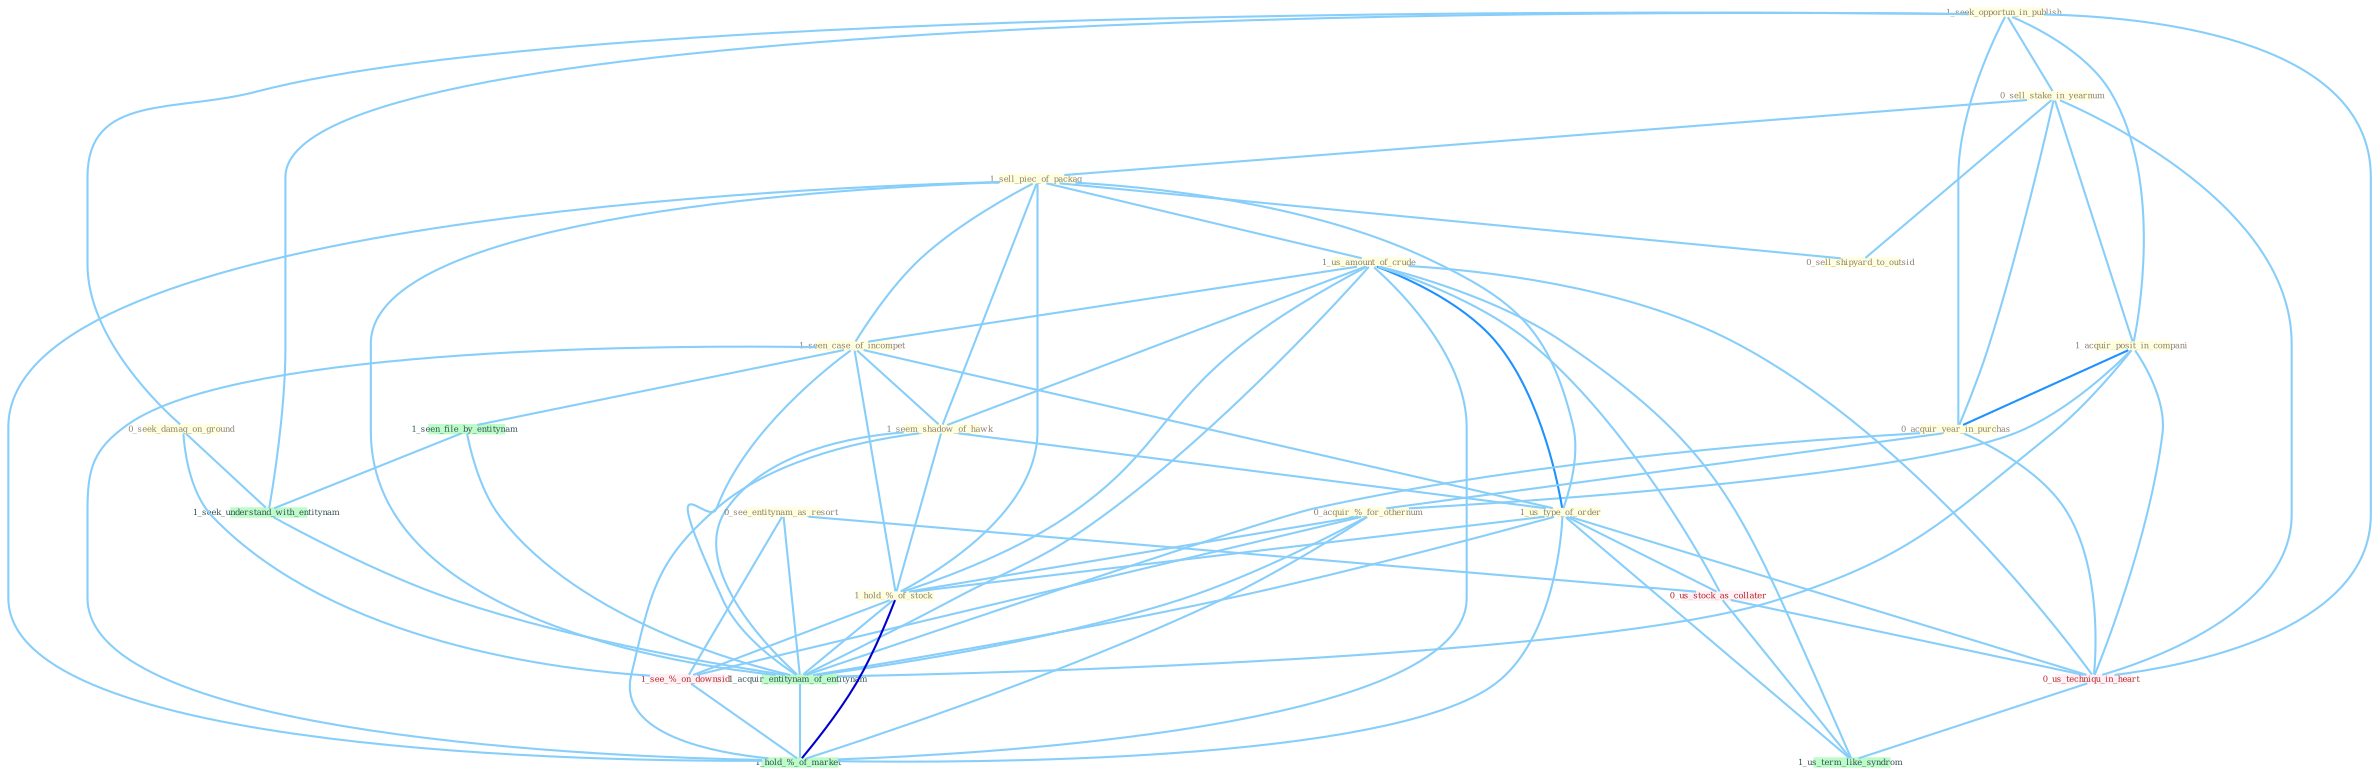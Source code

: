 Graph G{ 
    node
    [shape=polygon,style=filled,width=.5,height=.06,color="#BDFCC9",fixedsize=true,fontsize=4,
    fontcolor="#2f4f4f"];
    {node
    [color="#ffffe0", fontcolor="#8b7d6b"] "1_seek_opportun_in_publish " "0_sell_stake_in_yearnum " "1_sell_piec_of_packag " "1_acquir_posit_in_compani " "1_us_amount_of_crude " "0_acquir_year_in_purchas " "0_sell_shipyard_to_outsid " "0_acquir_%_for_othernum " "0_seek_damag_on_ground " "1_seen_case_of_incompet " "1_seem_shadow_of_hawk " "1_us_type_of_order " "1_hold_%_of_stock " "0_see_entitynam_as_resort "}
{node [color="#fff0f5", fontcolor="#b22222"] "0_us_stock_as_collater " "0_us_techniqu_in_heart " "1_see_%_on_downsid "}
edge [color="#B0E2FF"];

	"1_seek_opportun_in_publish " -- "0_sell_stake_in_yearnum " [w="1", color="#87cefa" ];
	"1_seek_opportun_in_publish " -- "1_acquir_posit_in_compani " [w="1", color="#87cefa" ];
	"1_seek_opportun_in_publish " -- "0_acquir_year_in_purchas " [w="1", color="#87cefa" ];
	"1_seek_opportun_in_publish " -- "0_seek_damag_on_ground " [w="1", color="#87cefa" ];
	"1_seek_opportun_in_publish " -- "1_seek_understand_with_entitynam " [w="1", color="#87cefa" ];
	"1_seek_opportun_in_publish " -- "0_us_techniqu_in_heart " [w="1", color="#87cefa" ];
	"0_sell_stake_in_yearnum " -- "1_sell_piec_of_packag " [w="1", color="#87cefa" ];
	"0_sell_stake_in_yearnum " -- "1_acquir_posit_in_compani " [w="1", color="#87cefa" ];
	"0_sell_stake_in_yearnum " -- "0_acquir_year_in_purchas " [w="1", color="#87cefa" ];
	"0_sell_stake_in_yearnum " -- "0_sell_shipyard_to_outsid " [w="1", color="#87cefa" ];
	"0_sell_stake_in_yearnum " -- "0_us_techniqu_in_heart " [w="1", color="#87cefa" ];
	"1_sell_piec_of_packag " -- "1_us_amount_of_crude " [w="1", color="#87cefa" ];
	"1_sell_piec_of_packag " -- "0_sell_shipyard_to_outsid " [w="1", color="#87cefa" ];
	"1_sell_piec_of_packag " -- "1_seen_case_of_incompet " [w="1", color="#87cefa" ];
	"1_sell_piec_of_packag " -- "1_seem_shadow_of_hawk " [w="1", color="#87cefa" ];
	"1_sell_piec_of_packag " -- "1_us_type_of_order " [w="1", color="#87cefa" ];
	"1_sell_piec_of_packag " -- "1_hold_%_of_stock " [w="1", color="#87cefa" ];
	"1_sell_piec_of_packag " -- "1_acquir_entitynam_of_entitynam " [w="1", color="#87cefa" ];
	"1_sell_piec_of_packag " -- "1_hold_%_of_market " [w="1", color="#87cefa" ];
	"1_acquir_posit_in_compani " -- "0_acquir_year_in_purchas " [w="2", color="#1e90ff" , len=0.8];
	"1_acquir_posit_in_compani " -- "0_acquir_%_for_othernum " [w="1", color="#87cefa" ];
	"1_acquir_posit_in_compani " -- "1_acquir_entitynam_of_entitynam " [w="1", color="#87cefa" ];
	"1_acquir_posit_in_compani " -- "0_us_techniqu_in_heart " [w="1", color="#87cefa" ];
	"1_us_amount_of_crude " -- "1_seen_case_of_incompet " [w="1", color="#87cefa" ];
	"1_us_amount_of_crude " -- "1_seem_shadow_of_hawk " [w="1", color="#87cefa" ];
	"1_us_amount_of_crude " -- "1_us_type_of_order " [w="2", color="#1e90ff" , len=0.8];
	"1_us_amount_of_crude " -- "1_hold_%_of_stock " [w="1", color="#87cefa" ];
	"1_us_amount_of_crude " -- "0_us_stock_as_collater " [w="1", color="#87cefa" ];
	"1_us_amount_of_crude " -- "1_acquir_entitynam_of_entitynam " [w="1", color="#87cefa" ];
	"1_us_amount_of_crude " -- "0_us_techniqu_in_heart " [w="1", color="#87cefa" ];
	"1_us_amount_of_crude " -- "1_us_term_like_syndrom " [w="1", color="#87cefa" ];
	"1_us_amount_of_crude " -- "1_hold_%_of_market " [w="1", color="#87cefa" ];
	"0_acquir_year_in_purchas " -- "0_acquir_%_for_othernum " [w="1", color="#87cefa" ];
	"0_acquir_year_in_purchas " -- "1_acquir_entitynam_of_entitynam " [w="1", color="#87cefa" ];
	"0_acquir_year_in_purchas " -- "0_us_techniqu_in_heart " [w="1", color="#87cefa" ];
	"0_acquir_%_for_othernum " -- "1_hold_%_of_stock " [w="1", color="#87cefa" ];
	"0_acquir_%_for_othernum " -- "1_acquir_entitynam_of_entitynam " [w="1", color="#87cefa" ];
	"0_acquir_%_for_othernum " -- "1_see_%_on_downsid " [w="1", color="#87cefa" ];
	"0_acquir_%_for_othernum " -- "1_hold_%_of_market " [w="1", color="#87cefa" ];
	"0_seek_damag_on_ground " -- "1_seek_understand_with_entitynam " [w="1", color="#87cefa" ];
	"0_seek_damag_on_ground " -- "1_see_%_on_downsid " [w="1", color="#87cefa" ];
	"1_seen_case_of_incompet " -- "1_seem_shadow_of_hawk " [w="1", color="#87cefa" ];
	"1_seen_case_of_incompet " -- "1_us_type_of_order " [w="1", color="#87cefa" ];
	"1_seen_case_of_incompet " -- "1_hold_%_of_stock " [w="1", color="#87cefa" ];
	"1_seen_case_of_incompet " -- "1_seen_file_by_entitynam " [w="1", color="#87cefa" ];
	"1_seen_case_of_incompet " -- "1_acquir_entitynam_of_entitynam " [w="1", color="#87cefa" ];
	"1_seen_case_of_incompet " -- "1_hold_%_of_market " [w="1", color="#87cefa" ];
	"1_seem_shadow_of_hawk " -- "1_us_type_of_order " [w="1", color="#87cefa" ];
	"1_seem_shadow_of_hawk " -- "1_hold_%_of_stock " [w="1", color="#87cefa" ];
	"1_seem_shadow_of_hawk " -- "1_acquir_entitynam_of_entitynam " [w="1", color="#87cefa" ];
	"1_seem_shadow_of_hawk " -- "1_hold_%_of_market " [w="1", color="#87cefa" ];
	"1_us_type_of_order " -- "1_hold_%_of_stock " [w="1", color="#87cefa" ];
	"1_us_type_of_order " -- "0_us_stock_as_collater " [w="1", color="#87cefa" ];
	"1_us_type_of_order " -- "1_acquir_entitynam_of_entitynam " [w="1", color="#87cefa" ];
	"1_us_type_of_order " -- "0_us_techniqu_in_heart " [w="1", color="#87cefa" ];
	"1_us_type_of_order " -- "1_us_term_like_syndrom " [w="1", color="#87cefa" ];
	"1_us_type_of_order " -- "1_hold_%_of_market " [w="1", color="#87cefa" ];
	"1_hold_%_of_stock " -- "1_acquir_entitynam_of_entitynam " [w="1", color="#87cefa" ];
	"1_hold_%_of_stock " -- "1_see_%_on_downsid " [w="1", color="#87cefa" ];
	"1_hold_%_of_stock " -- "1_hold_%_of_market " [w="3", color="#0000cd" , len=0.6];
	"0_see_entitynam_as_resort " -- "0_us_stock_as_collater " [w="1", color="#87cefa" ];
	"0_see_entitynam_as_resort " -- "1_acquir_entitynam_of_entitynam " [w="1", color="#87cefa" ];
	"0_see_entitynam_as_resort " -- "1_see_%_on_downsid " [w="1", color="#87cefa" ];
	"1_seen_file_by_entitynam " -- "1_seek_understand_with_entitynam " [w="1", color="#87cefa" ];
	"1_seen_file_by_entitynam " -- "1_acquir_entitynam_of_entitynam " [w="1", color="#87cefa" ];
	"0_us_stock_as_collater " -- "0_us_techniqu_in_heart " [w="1", color="#87cefa" ];
	"0_us_stock_as_collater " -- "1_us_term_like_syndrom " [w="1", color="#87cefa" ];
	"1_seek_understand_with_entitynam " -- "1_acquir_entitynam_of_entitynam " [w="1", color="#87cefa" ];
	"1_acquir_entitynam_of_entitynam " -- "1_hold_%_of_market " [w="1", color="#87cefa" ];
	"0_us_techniqu_in_heart " -- "1_us_term_like_syndrom " [w="1", color="#87cefa" ];
	"1_see_%_on_downsid " -- "1_hold_%_of_market " [w="1", color="#87cefa" ];
}